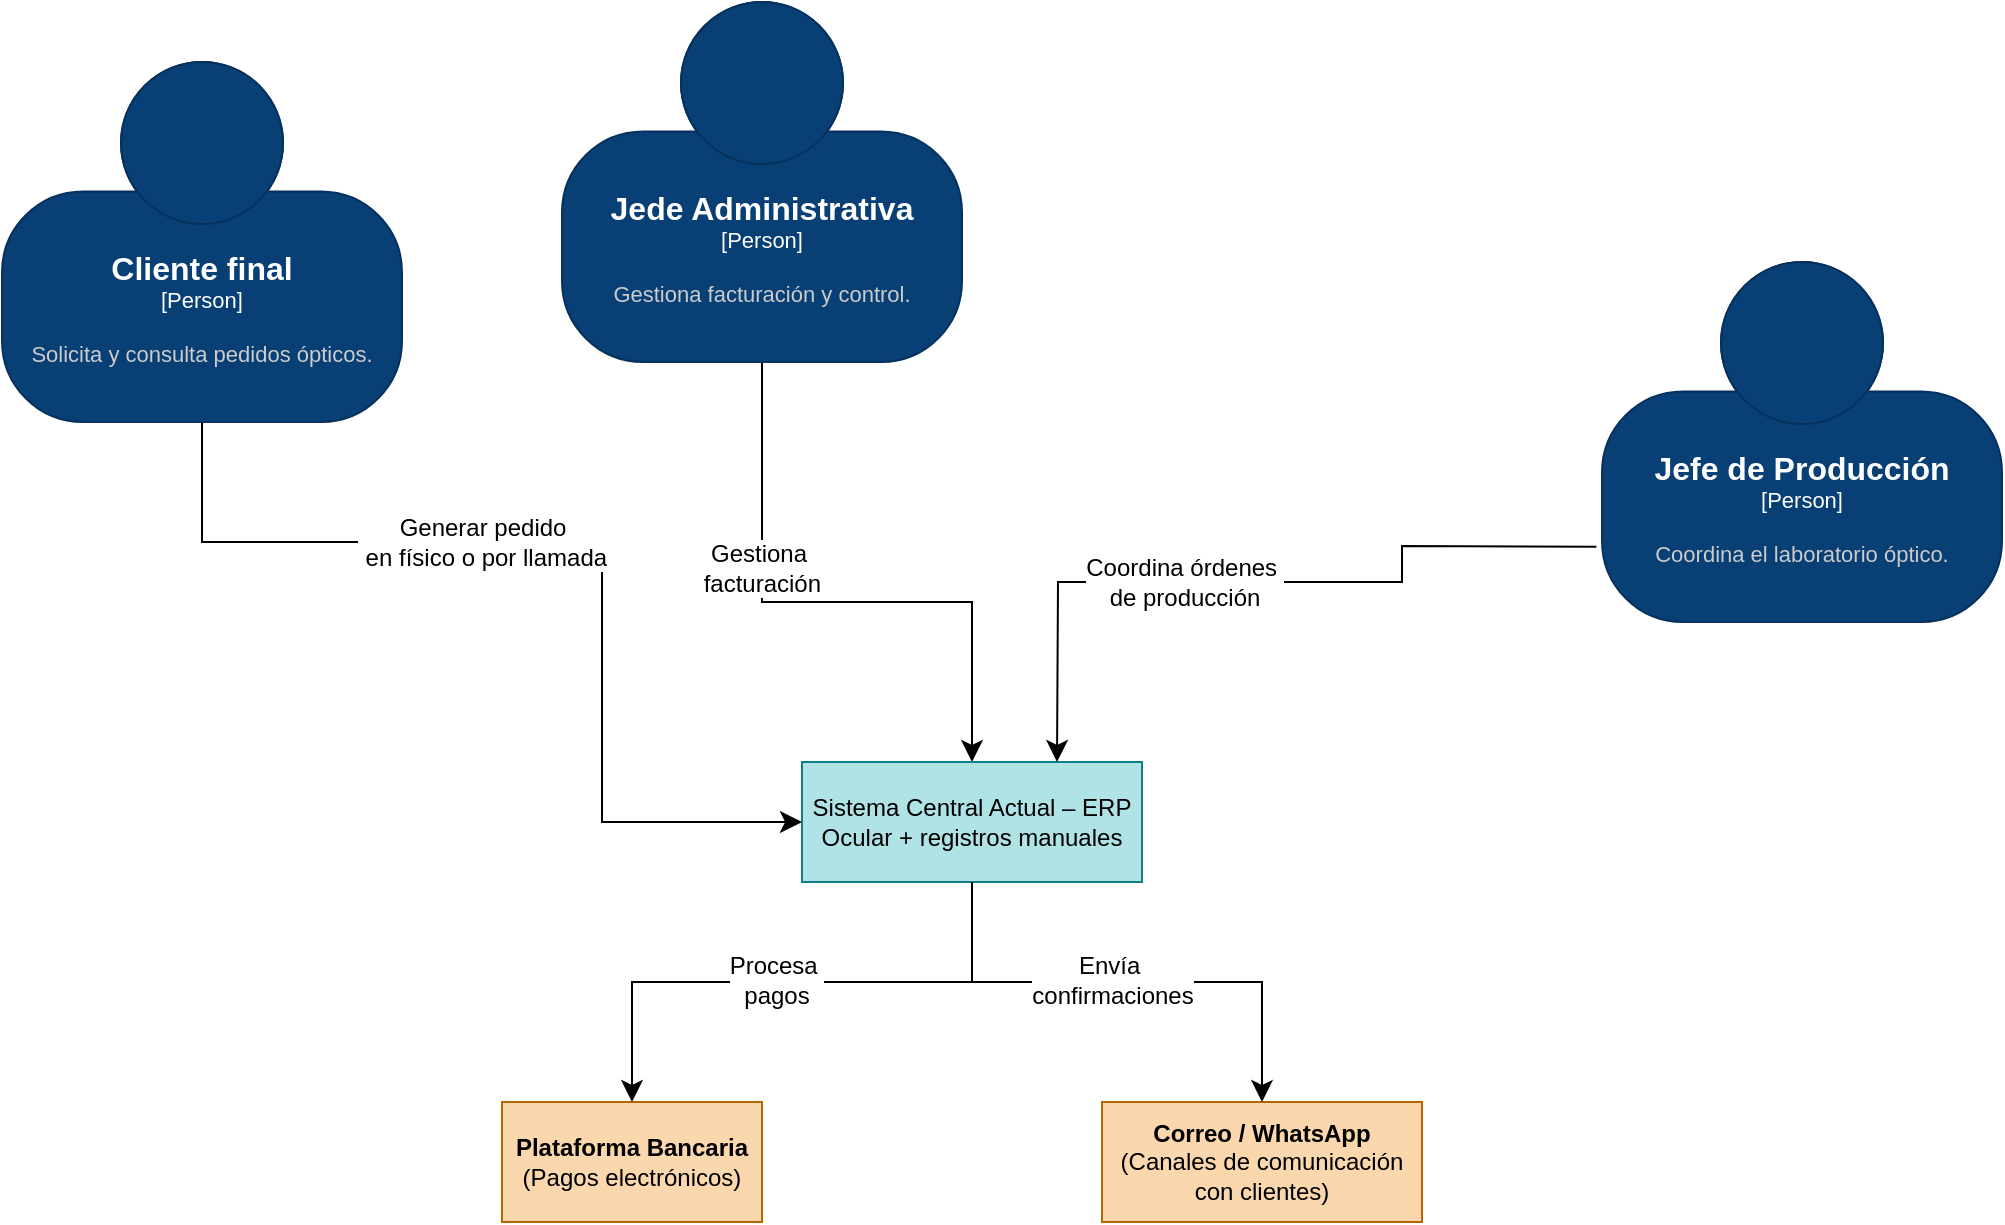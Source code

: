 <mxfile version="28.1.2">
  <diagram name="Página-1" id="avLeGewz2R0BDdKo31yc">
    <mxGraphModel dx="1042" dy="527" grid="1" gridSize="10" guides="1" tooltips="1" connect="1" arrows="1" fold="1" page="1" pageScale="1" pageWidth="1169" pageHeight="827" math="0" shadow="0">
      <root>
        <mxCell id="0" />
        <mxCell id="1" parent="0" />
        <mxCell id="eGGljI_kPMmt3IyISTj0-10" value="" style="edgeStyle=none;curved=0;rounded=0;orthogonalLoop=1;jettySize=auto;html=1;fontSize=12;startSize=8;endSize=8;exitX=0.5;exitY=1;exitDx=0;exitDy=0;exitPerimeter=0;" parent="1" source="jBU4ahnpa07llIuC_6OX-2" target="eGGljI_kPMmt3IyISTj0-8" edge="1">
          <mxGeometry relative="1" as="geometry">
            <mxPoint x="505" y="150" as="sourcePoint" />
            <Array as="points">
              <mxPoint x="400" y="260" />
              <mxPoint x="400" y="320" />
              <mxPoint x="505" y="320" />
            </Array>
          </mxGeometry>
        </mxCell>
        <mxCell id="eGGljI_kPMmt3IyISTj0-18" value="Gestiona&lt;div&gt;&amp;nbsp;facturación&lt;/div&gt;" style="edgeLabel;html=1;align=center;verticalAlign=middle;resizable=0;points=[];fontSize=12;" parent="eGGljI_kPMmt3IyISTj0-10" vertex="1" connectable="0">
          <mxGeometry x="-0.323" y="-2" relative="1" as="geometry">
            <mxPoint as="offset" />
          </mxGeometry>
        </mxCell>
        <mxCell id="eGGljI_kPMmt3IyISTj0-8" value="Sistema Central Actual – ERP Ocular + registros manuales" style="rounded=0;whiteSpace=wrap;html=1;fillColor=#b0e3e6;strokeColor=#0e8088;" parent="1" vertex="1">
          <mxGeometry x="420" y="400" width="170" height="60" as="geometry" />
        </mxCell>
        <mxCell id="eGGljI_kPMmt3IyISTj0-11" value="" style="endArrow=classic;html=1;rounded=0;fontSize=12;startSize=8;endSize=8;curved=0;entryX=0;entryY=0.5;entryDx=0;entryDy=0;exitX=0.5;exitY=1;exitDx=0;exitDy=0;exitPerimeter=0;" parent="1" source="jBU4ahnpa07llIuC_6OX-3" target="eGGljI_kPMmt3IyISTj0-8" edge="1">
          <mxGeometry width="50" height="50" relative="1" as="geometry">
            <mxPoint x="170" y="90" as="sourcePoint" />
            <mxPoint x="510" y="270" as="targetPoint" />
            <Array as="points">
              <mxPoint x="120" y="290" />
              <mxPoint x="320" y="290" />
              <mxPoint x="320" y="300" />
              <mxPoint x="320" y="430" />
            </Array>
          </mxGeometry>
        </mxCell>
        <mxCell id="eGGljI_kPMmt3IyISTj0-17" value="Generar pedido&lt;div&gt;&amp;nbsp;en físico o por llamada&lt;/div&gt;" style="edgeLabel;html=1;align=center;verticalAlign=middle;resizable=0;points=[];fontSize=12;" parent="eGGljI_kPMmt3IyISTj0-11" vertex="1" connectable="0">
          <mxGeometry x="-0.133" relative="1" as="geometry">
            <mxPoint x="-17" as="offset" />
          </mxGeometry>
        </mxCell>
        <mxCell id="eGGljI_kPMmt3IyISTj0-12" value="" style="endArrow=classic;html=1;rounded=0;fontSize=12;startSize=8;endSize=8;curved=0;entryX=0.75;entryY=0;entryDx=0;entryDy=0;exitX=-0.014;exitY=0.791;exitDx=0;exitDy=0;exitPerimeter=0;" parent="1" source="jBU4ahnpa07llIuC_6OX-1" target="eGGljI_kPMmt3IyISTj0-8" edge="1">
          <mxGeometry width="50" height="50" relative="1" as="geometry">
            <mxPoint x="860" y="90" as="sourcePoint" />
            <mxPoint x="580" y="120" as="targetPoint" />
            <Array as="points">
              <mxPoint x="720" y="292" />
              <mxPoint x="720" y="310" />
              <mxPoint x="548" y="310" />
            </Array>
          </mxGeometry>
        </mxCell>
        <mxCell id="eGGljI_kPMmt3IyISTj0-19" value="Coordina órdenes&amp;nbsp;&lt;div&gt;de producción&lt;/div&gt;" style="edgeLabel;html=1;align=center;verticalAlign=middle;resizable=0;points=[];fontSize=12;" parent="eGGljI_kPMmt3IyISTj0-12" vertex="1" connectable="0">
          <mxGeometry x="0.19" relative="1" as="geometry">
            <mxPoint as="offset" />
          </mxGeometry>
        </mxCell>
        <mxCell id="eGGljI_kPMmt3IyISTj0-13" value="&lt;strong data-end=&quot;605&quot; data-start=&quot;584&quot;&gt;Correo / WhatsApp&lt;/strong&gt; (Canales de comunicación con clientes)" style="rounded=0;whiteSpace=wrap;html=1;fillColor=#fad7ac;strokeColor=#b46504;" parent="1" vertex="1">
          <mxGeometry x="570" y="570" width="160" height="60" as="geometry" />
        </mxCell>
        <mxCell id="eGGljI_kPMmt3IyISTj0-14" value="&lt;strong data-end=&quot;554&quot; data-start=&quot;531&quot;&gt;Plataforma Bancaria&lt;/strong&gt; (Pagos electrónicos)" style="rounded=0;whiteSpace=wrap;html=1;fillColor=#fad7ac;strokeColor=#b46504;" parent="1" vertex="1">
          <mxGeometry x="270" y="570" width="130" height="60" as="geometry" />
        </mxCell>
        <mxCell id="eGGljI_kPMmt3IyISTj0-15" value="" style="endArrow=classic;html=1;rounded=0;fontSize=12;startSize=8;endSize=8;curved=0;exitX=0.5;exitY=1;exitDx=0;exitDy=0;entryX=0.5;entryY=0;entryDx=0;entryDy=0;" parent="1" source="eGGljI_kPMmt3IyISTj0-8" target="eGGljI_kPMmt3IyISTj0-14" edge="1">
          <mxGeometry width="50" height="50" relative="1" as="geometry">
            <mxPoint x="530" y="540" as="sourcePoint" />
            <mxPoint x="580" y="490" as="targetPoint" />
            <Array as="points">
              <mxPoint x="505" y="510" />
              <mxPoint x="335" y="510" />
            </Array>
          </mxGeometry>
        </mxCell>
        <mxCell id="eGGljI_kPMmt3IyISTj0-21" value="Procesa&amp;nbsp;&lt;div&gt;pagos&lt;/div&gt;" style="edgeLabel;html=1;align=center;verticalAlign=middle;resizable=0;points=[];fontSize=12;" parent="eGGljI_kPMmt3IyISTj0-15" vertex="1" connectable="0">
          <mxGeometry x="0.06" y="-1" relative="1" as="geometry">
            <mxPoint as="offset" />
          </mxGeometry>
        </mxCell>
        <mxCell id="eGGljI_kPMmt3IyISTj0-16" value="" style="endArrow=classic;html=1;rounded=0;fontSize=12;startSize=8;endSize=8;curved=0;exitX=0.5;exitY=1;exitDx=0;exitDy=0;entryX=0.5;entryY=0;entryDx=0;entryDy=0;" parent="1" source="eGGljI_kPMmt3IyISTj0-8" target="eGGljI_kPMmt3IyISTj0-13" edge="1">
          <mxGeometry width="50" height="50" relative="1" as="geometry">
            <mxPoint x="530" y="540" as="sourcePoint" />
            <mxPoint x="580" y="490" as="targetPoint" />
            <Array as="points">
              <mxPoint x="505" y="510" />
              <mxPoint x="650" y="510" />
            </Array>
          </mxGeometry>
        </mxCell>
        <mxCell id="eGGljI_kPMmt3IyISTj0-22" value="Envía&amp;nbsp;&lt;div&gt;confirmaciones&lt;/div&gt;" style="edgeLabel;html=1;align=center;verticalAlign=middle;resizable=0;points=[];fontSize=12;" parent="eGGljI_kPMmt3IyISTj0-16" vertex="1" connectable="0">
          <mxGeometry x="-0.062" y="1" relative="1" as="geometry">
            <mxPoint as="offset" />
          </mxGeometry>
        </mxCell>
        <object placeholders="1" c4Name="Jefe de Producción" c4Type="Person" c4Description="Coordina el laboratorio óptico." label="&lt;font style=&quot;font-size: 16px&quot;&gt;&lt;b&gt;%c4Name%&lt;/b&gt;&lt;/font&gt;&lt;div&gt;[%c4Type%]&lt;/div&gt;&lt;br&gt;&lt;div&gt;&lt;font style=&quot;font-size: 11px&quot;&gt;&lt;font color=&quot;#cccccc&quot;&gt;%c4Description%&lt;/font&gt;&lt;/div&gt;" id="jBU4ahnpa07llIuC_6OX-1">
          <mxCell style="html=1;fontSize=11;dashed=0;whiteSpace=wrap;fillColor=#083F75;strokeColor=#06315C;fontColor=#ffffff;shape=mxgraph.c4.person2;align=center;metaEdit=1;points=[[0.5,0,0],[1,0.5,0],[1,0.75,0],[0.75,1,0],[0.5,1,0],[0.25,1,0],[0,0.75,0],[0,0.5,0]];resizable=0;" parent="1" vertex="1">
            <mxGeometry x="820" y="150" width="200" height="180" as="geometry" />
          </mxCell>
        </object>
        <object placeholders="1" c4Name="Jede Administrativa" c4Type="Person" c4Description="Gestiona facturación y control." label="&lt;font style=&quot;font-size: 16px&quot;&gt;&lt;b&gt;%c4Name%&lt;/b&gt;&lt;/font&gt;&lt;div&gt;[%c4Type%]&lt;/div&gt;&lt;br&gt;&lt;div&gt;&lt;font style=&quot;font-size: 11px&quot;&gt;&lt;font color=&quot;#cccccc&quot;&gt;%c4Description%&lt;/font&gt;&lt;/div&gt;" id="jBU4ahnpa07llIuC_6OX-2">
          <mxCell style="html=1;fontSize=11;dashed=0;whiteSpace=wrap;fillColor=#083F75;strokeColor=#06315C;fontColor=#ffffff;shape=mxgraph.c4.person2;align=center;metaEdit=1;points=[[0.5,0,0],[1,0.5,0],[1,0.75,0],[0.75,1,0],[0.5,1,0],[0.25,1,0],[0,0.75,0],[0,0.5,0]];resizable=0;" parent="1" vertex="1">
            <mxGeometry x="300" y="20" width="200" height="180" as="geometry" />
          </mxCell>
        </object>
        <object placeholders="1" c4Name="Cliente final" c4Type="Person" c4Description="Solicita y consulta pedidos ópticos." label="&lt;font style=&quot;font-size: 16px&quot;&gt;&lt;b&gt;%c4Name%&lt;/b&gt;&lt;/font&gt;&lt;div&gt;[%c4Type%]&lt;/div&gt;&lt;br&gt;&lt;div&gt;&lt;font style=&quot;font-size: 11px&quot;&gt;&lt;font color=&quot;#cccccc&quot;&gt;%c4Description%&lt;/font&gt;&lt;/div&gt;" id="jBU4ahnpa07llIuC_6OX-3">
          <mxCell style="html=1;fontSize=11;dashed=0;whiteSpace=wrap;fillColor=#083F75;strokeColor=#06315C;fontColor=#ffffff;shape=mxgraph.c4.person2;align=center;metaEdit=1;points=[[0.5,0,0],[1,0.5,0],[1,0.75,0],[0.75,1,0],[0.5,1,0],[0.25,1,0],[0,0.75,0],[0,0.5,0]];resizable=0;" parent="1" vertex="1">
            <mxGeometry x="20" y="50" width="200" height="180" as="geometry" />
          </mxCell>
        </object>
      </root>
    </mxGraphModel>
  </diagram>
</mxfile>

